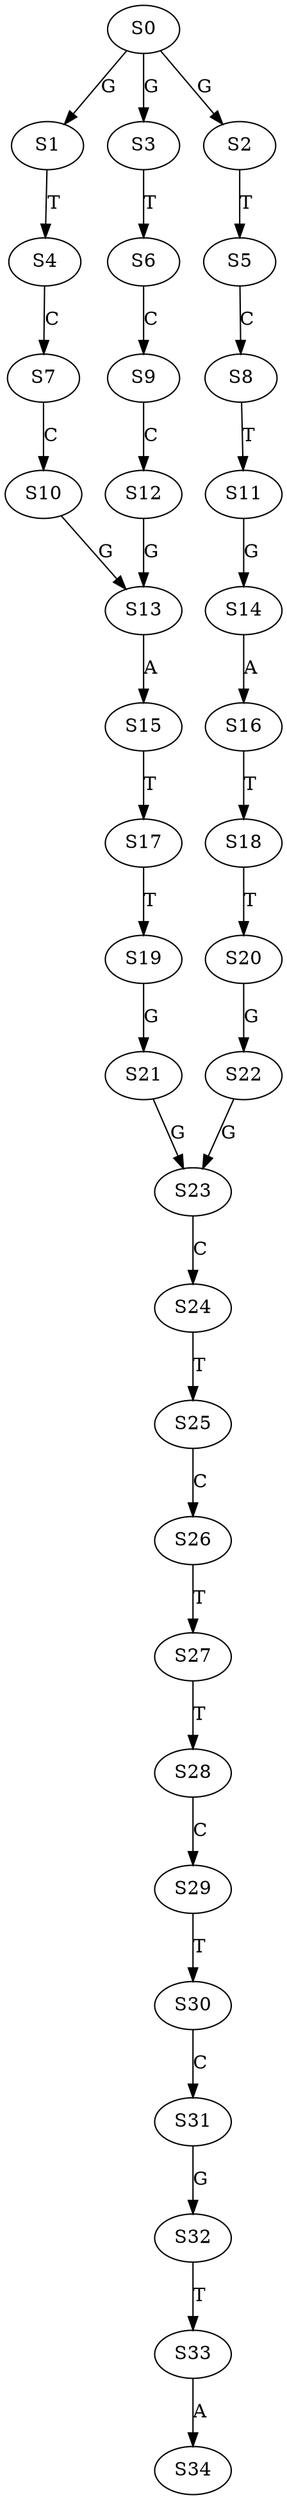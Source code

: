 strict digraph  {
	S0 -> S1 [ label = G ];
	S0 -> S2 [ label = G ];
	S0 -> S3 [ label = G ];
	S1 -> S4 [ label = T ];
	S2 -> S5 [ label = T ];
	S3 -> S6 [ label = T ];
	S4 -> S7 [ label = C ];
	S5 -> S8 [ label = C ];
	S6 -> S9 [ label = C ];
	S7 -> S10 [ label = C ];
	S8 -> S11 [ label = T ];
	S9 -> S12 [ label = C ];
	S10 -> S13 [ label = G ];
	S11 -> S14 [ label = G ];
	S12 -> S13 [ label = G ];
	S13 -> S15 [ label = A ];
	S14 -> S16 [ label = A ];
	S15 -> S17 [ label = T ];
	S16 -> S18 [ label = T ];
	S17 -> S19 [ label = T ];
	S18 -> S20 [ label = T ];
	S19 -> S21 [ label = G ];
	S20 -> S22 [ label = G ];
	S21 -> S23 [ label = G ];
	S22 -> S23 [ label = G ];
	S23 -> S24 [ label = C ];
	S24 -> S25 [ label = T ];
	S25 -> S26 [ label = C ];
	S26 -> S27 [ label = T ];
	S27 -> S28 [ label = T ];
	S28 -> S29 [ label = C ];
	S29 -> S30 [ label = T ];
	S30 -> S31 [ label = C ];
	S31 -> S32 [ label = G ];
	S32 -> S33 [ label = T ];
	S33 -> S34 [ label = A ];
}
